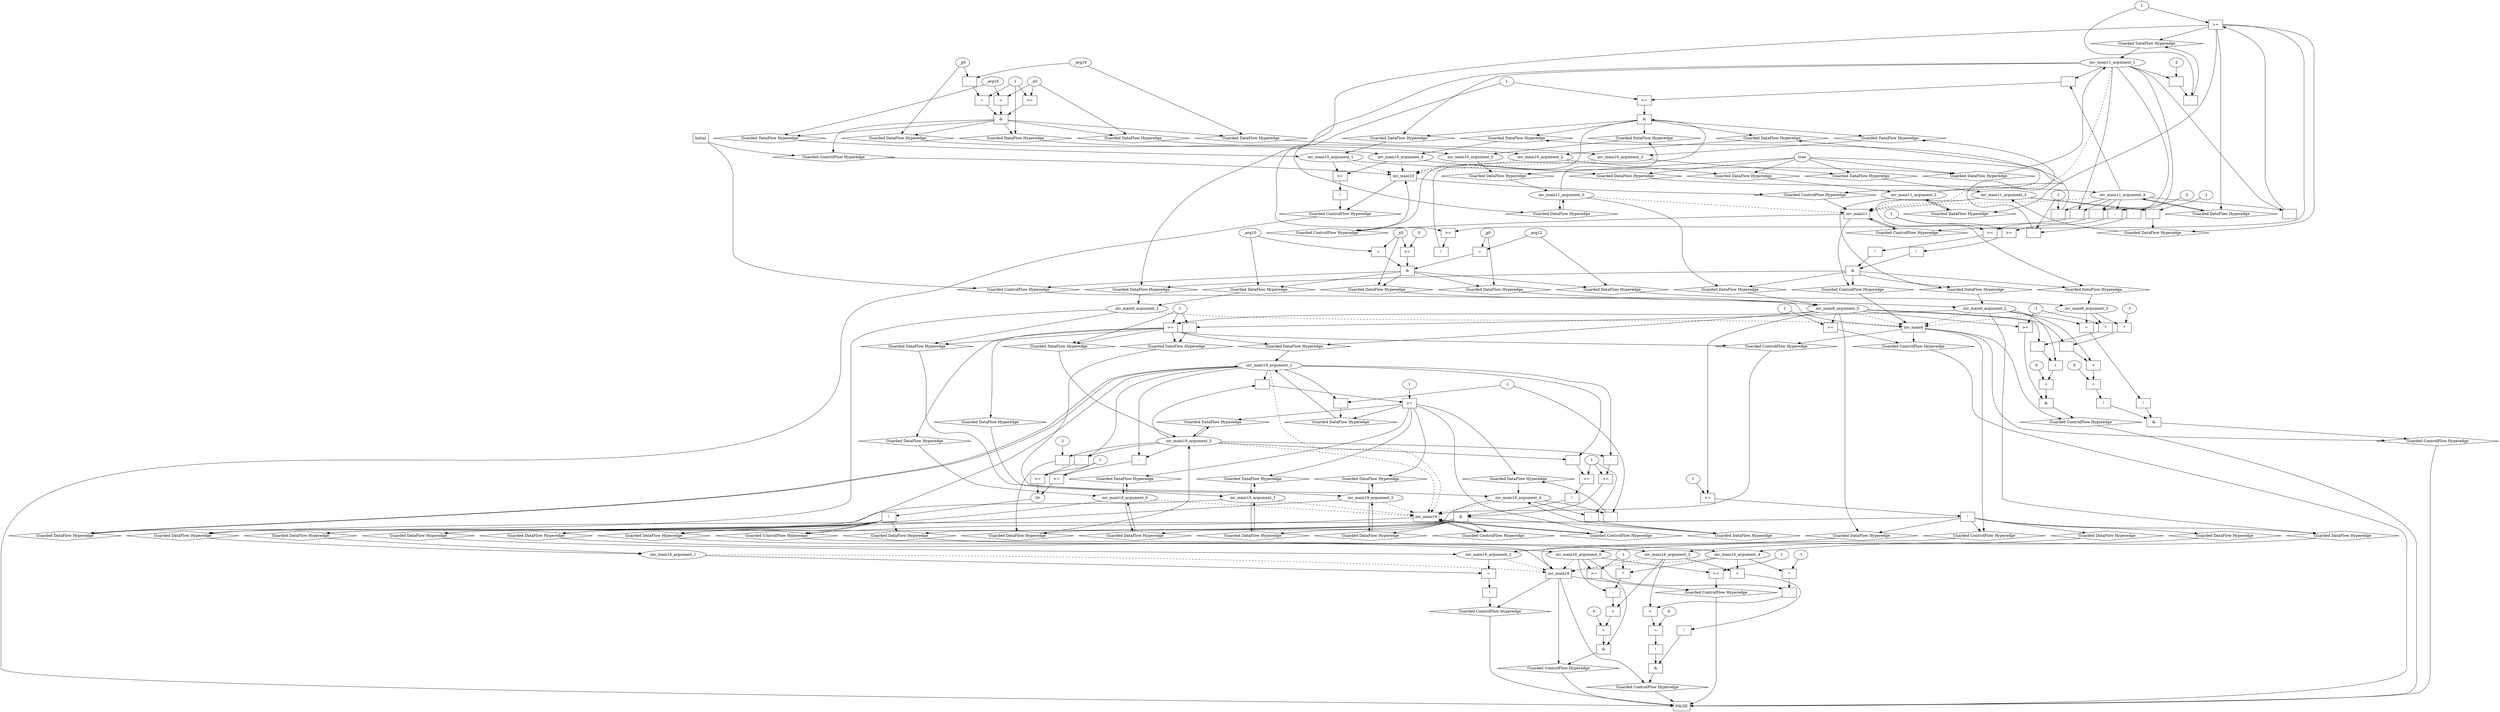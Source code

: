 digraph dag {
inv_main10 [label="inv_main10" shape="rect"];
inv_main11 [label="inv_main11" shape="rect"];
inv_main16 [label="inv_main16" shape="rect"];
inv_main19 [label="inv_main19" shape="rect"];
inv_main6 [label="inv_main6" shape="rect"];
FALSE [label="FALSE" shape="rect"];
Initial [label="Initial" shape="rect"];
ControlFowHyperEdge_0 [label="Guarded ControlFlow Hyperedge" shape="diamond"];
inv_main10 -> ControlFowHyperEdge_0[label=""]
ControlFowHyperEdge_0 -> inv_main11[label=""]
ControlFowHyperEdge_1 [label="Guarded ControlFlow Hyperedge" shape="diamond"];
inv_main11 -> ControlFowHyperEdge_1[label=""]
ControlFowHyperEdge_1 -> inv_main11[label=""]
ControlFowHyperEdge_2 [label="Guarded ControlFlow Hyperedge" shape="diamond"];
inv_main19 -> ControlFowHyperEdge_2[label=""]
ControlFowHyperEdge_2 -> inv_main19[label=""]
ControlFowHyperEdge_3 [label="Guarded ControlFlow Hyperedge" shape="diamond"];
inv_main11 -> ControlFowHyperEdge_3[label=""]
ControlFowHyperEdge_3 -> inv_main6[label=""]
ControlFowHyperEdge_4 [label="Guarded ControlFlow Hyperedge" shape="diamond"];
inv_main11 -> ControlFowHyperEdge_4[label=""]
ControlFowHyperEdge_4 -> inv_main10[label=""]
ControlFowHyperEdge_5 [label="Guarded ControlFlow Hyperedge" shape="diamond"];
inv_main6 -> ControlFowHyperEdge_5[label=""]
ControlFowHyperEdge_5 -> inv_main16[label=""]
ControlFowHyperEdge_6 [label="Guarded ControlFlow Hyperedge" shape="diamond"];
inv_main6 -> ControlFowHyperEdge_6[label=""]
ControlFowHyperEdge_6 -> inv_main19[label=""]
ControlFowHyperEdge_7 [label="Guarded ControlFlow Hyperedge" shape="diamond"];
inv_main19 -> ControlFowHyperEdge_7[label=""]
ControlFowHyperEdge_7 -> inv_main16[label=""]
ControlFowHyperEdge_8 [label="Guarded ControlFlow Hyperedge" shape="diamond"];
inv_main19 -> ControlFowHyperEdge_8[label=""]
ControlFowHyperEdge_8 -> inv_main19[label=""]
ControlFowHyperEdge_9 [label="Guarded ControlFlow Hyperedge" shape="diamond"];
Initial -> ControlFowHyperEdge_9[label=""]
ControlFowHyperEdge_9 -> inv_main6[label=""]
ControlFowHyperEdge_10 [label="Guarded ControlFlow Hyperedge" shape="diamond"];
Initial -> ControlFowHyperEdge_10[label=""]
ControlFowHyperEdge_10 -> inv_main10[label=""]
ControlFowHyperEdge_11 [label="Guarded ControlFlow Hyperedge" shape="diamond"];
inv_main10 -> ControlFowHyperEdge_11[label=""]
ControlFowHyperEdge_11 -> FALSE[label=""]
ControlFowHyperEdge_12 [label="Guarded ControlFlow Hyperedge" shape="diamond"];
inv_main6 -> ControlFowHyperEdge_12[label=""]
ControlFowHyperEdge_12 -> FALSE[label=""]
ControlFowHyperEdge_13 [label="Guarded ControlFlow Hyperedge" shape="diamond"];
inv_main6 -> ControlFowHyperEdge_13[label=""]
ControlFowHyperEdge_13 -> FALSE[label=""]
ControlFowHyperEdge_14 [label="Guarded ControlFlow Hyperedge" shape="diamond"];
inv_main6 -> ControlFowHyperEdge_14[label=""]
ControlFowHyperEdge_14 -> FALSE[label=""]
ControlFowHyperEdge_15 [label="Guarded ControlFlow Hyperedge" shape="diamond"];
inv_main16 -> ControlFowHyperEdge_15[label=""]
ControlFowHyperEdge_15 -> FALSE[label=""]
ControlFowHyperEdge_16 [label="Guarded ControlFlow Hyperedge" shape="diamond"];
inv_main16 -> ControlFowHyperEdge_16[label=""]
ControlFowHyperEdge_16 -> FALSE[label=""]
ControlFowHyperEdge_17 [label="Guarded ControlFlow Hyperedge" shape="diamond"];
inv_main16 -> ControlFowHyperEdge_17[label=""]
ControlFowHyperEdge_17 -> FALSE[label=""]
ControlFowHyperEdge_18 [label="Guarded ControlFlow Hyperedge" shape="diamond"];
inv_main16 -> ControlFowHyperEdge_18[label=""]
ControlFowHyperEdge_18 -> FALSE[label=""]
inv_main11_argument_0 [label="inv_main11_argument_0" shape="oval"];
inv_main11_argument_0 -> inv_main11[label="" style="dashed"]
inv_main11_argument_1 [label="inv_main11_argument_1" shape="oval"];
inv_main11_argument_1 -> inv_main11[label="" style="dashed"]
inv_main11_argument_2 [label="inv_main11_argument_2" shape="oval"];
inv_main11_argument_2 -> inv_main11[label="" style="dashed"]
inv_main11_argument_3 [label="inv_main11_argument_3" shape="oval"];
inv_main11_argument_3 -> inv_main11[label="" style="dashed"]
inv_main11_argument_4 [label="inv_main11_argument_4" shape="oval"];
inv_main11_argument_4 -> inv_main11[label="" style="dashed"]
inv_main10_argument_0 [label="inv_main10_argument_0" shape="oval"];
inv_main10_argument_0 -> inv_main10[label="" style="dashed"]
inv_main10_argument_1 [label="inv_main10_argument_1" shape="oval"];
inv_main10_argument_1 -> inv_main10[label="" style="dashed"]
inv_main10_argument_2 [label="inv_main10_argument_2" shape="oval"];
inv_main10_argument_2 -> inv_main10[label="" style="dashed"]
inv_main10_argument_3 [label="inv_main10_argument_3" shape="oval"];
inv_main10_argument_3 -> inv_main10[label="" style="dashed"]
inv_main10_argument_4 [label="inv_main10_argument_4" shape="oval"];
inv_main10_argument_4 -> inv_main10[label="" style="dashed"]
inv_main19_argument_0 [label="inv_main19_argument_0" shape="oval"];
inv_main19_argument_0 -> inv_main19[label="" style="dashed"]
inv_main19_argument_1 [label="inv_main19_argument_1" shape="oval"];
inv_main19_argument_1 -> inv_main19[label="" style="dashed"]
inv_main19_argument_2 [label="inv_main19_argument_2" shape="oval"];
inv_main19_argument_2 -> inv_main19[label="" style="dashed"]
inv_main19_argument_3 [label="inv_main19_argument_3" shape="oval"];
inv_main19_argument_3 -> inv_main19[label="" style="dashed"]
inv_main19_argument_4 [label="inv_main19_argument_4" shape="oval"];
inv_main19_argument_4 -> inv_main19[label="" style="dashed"]
inv_main19_argument_5 [label="inv_main19_argument_5" shape="oval"];
inv_main19_argument_5 -> inv_main19[label="" style="dashed"]
inv_main6_argument_0 [label="inv_main6_argument_0" shape="oval"];
inv_main6_argument_0 -> inv_main6[label="" style="dashed"]
inv_main6_argument_1 [label="inv_main6_argument_1" shape="oval"];
inv_main6_argument_1 -> inv_main6[label="" style="dashed"]
inv_main6_argument_2 [label="inv_main6_argument_2" shape="oval"];
inv_main6_argument_2 -> inv_main6[label="" style="dashed"]
inv_main6_argument_3 [label="inv_main6_argument_3" shape="oval"];
inv_main6_argument_3 -> inv_main6[label="" style="dashed"]
inv_main16_argument_0 [label="inv_main16_argument_0" shape="oval"];
inv_main16_argument_0 -> inv_main16[label="" style="dashed"]
inv_main16_argument_1 [label="inv_main16_argument_1" shape="oval"];
inv_main16_argument_1 -> inv_main16[label="" style="dashed"]
inv_main16_argument_2 [label="inv_main16_argument_2" shape="oval"];
inv_main16_argument_2 -> inv_main16[label="" style="dashed"]
inv_main16_argument_3 [label="inv_main16_argument_3" shape="oval"];
inv_main16_argument_3 -> inv_main16[label="" style="dashed"]
inv_main16_argument_4 [label="inv_main16_argument_4" shape="oval"];
inv_main16_argument_4 -> inv_main16[label="" style="dashed"]

xxxinv_main11___inv_main10_0xxxguard_0_node_0 [label="true"];

xxxinv_main11___inv_main10_0xxxguard_0_node_0->ControlFowHyperEdge_0 [label=""];
xxxinv_main11___inv_main11_1xxxguard_0_node_0 [label=">=" shape="rect"];
xxxinv_main11___inv_main11_1xxxguard_0_node_1 [label="-" shape="rect"];
xxxinv_main11___inv_main11_1xxxguard_0_node_1->xxxinv_main11___inv_main11_1xxxguard_0_node_0
xxxinv_main11___inv_main11_1xxxdataFlow_0_node_4->xxxinv_main11___inv_main11_1xxxguard_0_node_0
inv_main11_argument_4->xxxinv_main11___inv_main11_1xxxguard_0_node_1
inv_main11_argument_1->xxxinv_main11___inv_main11_1xxxguard_0_node_1

xxxinv_main11___inv_main11_1xxxguard_0_node_0->ControlFowHyperEdge_1 [label=""];
xxxinv_main11___inv_main11_1xxxdataFlow_0_node_0 [label="-" shape="rect"];
xxxinv_main11___inv_main11_1xxxdataFlow_0_node_1 [label="-" shape="rect"];
xxxinv_main11___inv_main11_1xxxdataFlow_0_node_3 [label="-2"];
xxxinv_main11___inv_main11_1xxxdataFlow_0_node_4 [label="1"];
xxxinv_main11___inv_main11_1xxxdataFlow_0_node_1->xxxinv_main11___inv_main11_1xxxdataFlow_0_node_0
xxxinv_main11___inv_main11_1xxxdataFlow_0_node_4->xxxinv_main11___inv_main11_1xxxdataFlow_0_node_0
inv_main11_argument_1->xxxinv_main11___inv_main11_1xxxdataFlow_0_node_1
xxxinv_main11___inv_main11_1xxxdataFlow_0_node_3->xxxinv_main11___inv_main11_1xxxdataFlow_0_node_1

xxxinv_main11___inv_main11_1xxxdataFlow_0_node_0->DataFowHyperEdge_1_inv_main11_argument_1 [label=""];
xxxinv_main11___inv_main11_1xxxdataFlow1_node_0 [label="-" shape="rect"];
xxxinv_main11___inv_main11_1xxxdataFlow1_node_2 [label="-1"];
inv_main11_argument_3->xxxinv_main11___inv_main11_1xxxdataFlow1_node_0
xxxinv_main11___inv_main11_1xxxdataFlow1_node_2->xxxinv_main11___inv_main11_1xxxdataFlow1_node_0

xxxinv_main11___inv_main11_1xxxdataFlow1_node_0->DataFowHyperEdge_1_inv_main11_argument_3 [label=""];
xxxinv_main19___inv_main19_2xxxguard_0_node_0 [label=">=" shape="rect"];
xxxinv_main19___inv_main19_2xxxguard_0_node_1 [label="-" shape="rect"];
xxxinv_main19___inv_main19_2xxxguard_0_node_4 [label="1"];
xxxinv_main19___inv_main19_2xxxguard_0_node_1->xxxinv_main19___inv_main19_2xxxguard_0_node_0
xxxinv_main19___inv_main19_2xxxguard_0_node_4->xxxinv_main19___inv_main19_2xxxguard_0_node_0
inv_main19_argument_5->xxxinv_main19___inv_main19_2xxxguard_0_node_1
inv_main19_argument_2->xxxinv_main19___inv_main19_2xxxguard_0_node_1

xxxinv_main19___inv_main19_2xxxguard_0_node_0->ControlFowHyperEdge_2 [label=""];
xxxinv_main19___inv_main19_2xxxdataFlow_0_node_0 [label="-" shape="rect"];
xxxinv_main19___inv_main19_2xxxdataFlow_0_node_2 [label="-1"];
inv_main19_argument_2->xxxinv_main19___inv_main19_2xxxdataFlow_0_node_0
xxxinv_main19___inv_main19_2xxxdataFlow_0_node_2->xxxinv_main19___inv_main19_2xxxdataFlow_0_node_0

xxxinv_main19___inv_main19_2xxxdataFlow_0_node_0->DataFowHyperEdge_2_inv_main19_argument_2 [label=""];
xxxinv_main19___inv_main19_2xxxdataFlow1_node_0 [label="-" shape="rect"];
inv_main19_argument_4->xxxinv_main19___inv_main19_2xxxdataFlow1_node_0
xxxinv_main19___inv_main19_2xxxdataFlow_0_node_2->xxxinv_main19___inv_main19_2xxxdataFlow1_node_0

xxxinv_main19___inv_main19_2xxxdataFlow1_node_0->DataFowHyperEdge_2_inv_main19_argument_4 [label=""];
xxxinv_main6___inv_main11_3xxx_and [label="&" shape="rect"];
xxxinv_main6___inv_main11_3xxxguard_0_node_0 [label="!" shape="rect"];
xxxinv_main6___inv_main11_3xxxguard_0_node_1 [label=">=" shape="rect"];
xxxinv_main6___inv_main11_3xxxguard_0_node_2 [label="-" shape="rect"];
xxxinv_main6___inv_main11_3xxxguard_0_node_5 [label="1"];
xxxinv_main6___inv_main11_3xxxguard_0_node_1->xxxinv_main6___inv_main11_3xxxguard_0_node_0
xxxinv_main6___inv_main11_3xxxguard_0_node_2->xxxinv_main6___inv_main11_3xxxguard_0_node_1
xxxinv_main6___inv_main11_3xxxguard_0_node_5->xxxinv_main6___inv_main11_3xxxguard_0_node_1
inv_main11_argument_1->xxxinv_main6___inv_main11_3xxxguard_0_node_2
inv_main11_argument_4->xxxinv_main6___inv_main11_3xxxguard_0_node_2

xxxinv_main6___inv_main11_3xxxguard_0_node_0->xxxinv_main6___inv_main11_3xxx_and [label=""];
xxxinv_main6___inv_main11_3xxxguard1_node_0 [label="!" shape="rect"];
xxxinv_main6___inv_main11_3xxxguard1_node_1 [label=">=" shape="rect"];
xxxinv_main6___inv_main11_3xxxguard1_node_2 [label="-" shape="rect"];
xxxinv_main6___inv_main11_3xxxguard1_node_1->xxxinv_main6___inv_main11_3xxxguard1_node_0
xxxinv_main6___inv_main11_3xxxguard1_node_2->xxxinv_main6___inv_main11_3xxxguard1_node_1
xxxinv_main6___inv_main11_3xxxguard_0_node_5->xxxinv_main6___inv_main11_3xxxguard1_node_1
inv_main11_argument_4->xxxinv_main6___inv_main11_3xxxguard1_node_2
inv_main11_argument_1->xxxinv_main6___inv_main11_3xxxguard1_node_2

xxxinv_main6___inv_main11_3xxxguard1_node_0->xxxinv_main6___inv_main11_3xxx_and [label=""];
xxxinv_main6___inv_main11_3xxx_and->ControlFowHyperEdge_3 [label=""];
xxxinv_main10___inv_main11_4xxx_and [label="&" shape="rect"];
xxxinv_main10___inv_main11_4xxxguard_0_node_0 [label=">=" shape="rect"];
xxxinv_main10___inv_main11_4xxxguard_0_node_1 [label="-" shape="rect"];
xxxinv_main10___inv_main11_4xxxguard_0_node_4 [label="1"];
xxxinv_main10___inv_main11_4xxxguard_0_node_1->xxxinv_main10___inv_main11_4xxxguard_0_node_0
xxxinv_main10___inv_main11_4xxxguard_0_node_4->xxxinv_main10___inv_main11_4xxxguard_0_node_0
inv_main11_argument_1->xxxinv_main10___inv_main11_4xxxguard_0_node_1
inv_main11_argument_4->xxxinv_main10___inv_main11_4xxxguard_0_node_1

xxxinv_main10___inv_main11_4xxxguard_0_node_0->xxxinv_main10___inv_main11_4xxx_and [label=""];
xxxinv_main10___inv_main11_4xxxguard1_node_0 [label="!" shape="rect"];
xxxinv_main10___inv_main11_4xxxguard1_node_1 [label=">=" shape="rect"];
xxxinv_main10___inv_main11_4xxxguard1_node_2 [label="-" shape="rect"];
xxxinv_main10___inv_main11_4xxxguard1_node_1->xxxinv_main10___inv_main11_4xxxguard1_node_0
xxxinv_main10___inv_main11_4xxxguard1_node_2->xxxinv_main10___inv_main11_4xxxguard1_node_1
xxxinv_main10___inv_main11_4xxxguard_0_node_4->xxxinv_main10___inv_main11_4xxxguard1_node_1
inv_main11_argument_4->xxxinv_main10___inv_main11_4xxxguard1_node_2
inv_main11_argument_1->xxxinv_main10___inv_main11_4xxxguard1_node_2

xxxinv_main10___inv_main11_4xxxguard1_node_0->xxxinv_main10___inv_main11_4xxx_and [label=""];
xxxinv_main10___inv_main11_4xxx_and->ControlFowHyperEdge_4 [label=""];
xxxinv_main10___inv_main11_4xxxdataFlow_0_node_0 [label="-" shape="rect"];
xxxinv_main10___inv_main11_4xxxdataFlow_0_node_1 [label="-" shape="rect"];
xxxinv_main10___inv_main11_4xxxdataFlow_0_node_3 [label="2"];
xxxinv_main10___inv_main11_4xxxdataFlow_0_node_4 [label="-1"];
xxxinv_main10___inv_main11_4xxxdataFlow_0_node_1->xxxinv_main10___inv_main11_4xxxdataFlow_0_node_0
xxxinv_main10___inv_main11_4xxxdataFlow_0_node_4->xxxinv_main10___inv_main11_4xxxdataFlow_0_node_0
inv_main11_argument_3->xxxinv_main10___inv_main11_4xxxdataFlow_0_node_1
xxxinv_main10___inv_main11_4xxxdataFlow_0_node_3->xxxinv_main10___inv_main11_4xxxdataFlow_0_node_1

xxxinv_main10___inv_main11_4xxxdataFlow_0_node_0->DataFowHyperEdge_4_inv_main10_argument_3 [label=""];
xxxinv_main10___inv_main11_4xxxdataFlow1_node_0 [label="-" shape="rect"];
inv_main11_argument_4->xxxinv_main10___inv_main11_4xxxdataFlow1_node_0
xxxinv_main10___inv_main11_4xxxdataFlow_0_node_4->xxxinv_main10___inv_main11_4xxxdataFlow1_node_0

xxxinv_main10___inv_main11_4xxxdataFlow1_node_0->DataFowHyperEdge_4_inv_main10_argument_4 [label=""];
xxxinv_main16___inv_main6_5xxxguard_0_node_0 [label="!" shape="rect"];
xxxinv_main16___inv_main6_5xxxguard_0_node_1 [label=">=" shape="rect"];
xxxinv_main16___inv_main6_5xxxguard_0_node_3 [label="1"];
xxxinv_main16___inv_main6_5xxxguard_0_node_1->xxxinv_main16___inv_main6_5xxxguard_0_node_0
inv_main6_argument_0->xxxinv_main16___inv_main6_5xxxguard_0_node_1
xxxinv_main16___inv_main6_5xxxguard_0_node_3->xxxinv_main16___inv_main6_5xxxguard_0_node_1

xxxinv_main16___inv_main6_5xxxguard_0_node_0->ControlFowHyperEdge_5 [label=""];

inv_main6_argument_0->DataFowHyperEdge_5_inv_main16_argument_2 [label=""];

inv_main6_argument_2->DataFowHyperEdge_5_inv_main16_argument_4 [label=""];
xxxinv_main19___inv_main6_6xxxguard_0_node_0 [label=">=" shape="rect"];
inv_main6_argument_0->xxxinv_main19___inv_main6_6xxxguard_0_node_0
xxxinv_main19___inv_main6_6xxxdataFlow1_node_2->xxxinv_main19___inv_main6_6xxxguard_0_node_0

xxxinv_main19___inv_main6_6xxxguard_0_node_0->ControlFowHyperEdge_6 [label=""];

inv_main6_argument_0->DataFowHyperEdge_6_inv_main19_argument_2 [label=""];
xxxinv_main19___inv_main6_6xxxdataFlow1_node_0 [label="-" shape="rect"];
xxxinv_main19___inv_main6_6xxxdataFlow1_node_2 [label="1"];
inv_main6_argument_2->xxxinv_main19___inv_main6_6xxxdataFlow1_node_0
xxxinv_main19___inv_main6_6xxxdataFlow1_node_2->xxxinv_main19___inv_main6_6xxxdataFlow1_node_0

xxxinv_main19___inv_main6_6xxxdataFlow1_node_0->DataFowHyperEdge_6_inv_main19_argument_4 [label=""];

xxxinv_main19___inv_main6_6xxxdataFlow1_node_2->DataFowHyperEdge_6_inv_main19_argument_5 [label=""];
xxxinv_main16___inv_main19_7xxxguard_0_node_0 [label="!" shape="rect"];
xxxinv_main16___inv_main19_7xxxguard_0_node_1 [label="Or"];
xxxinv_main16___inv_main19_7xxxguard_0_node_2 [label=">=" shape="rect"];
xxxinv_main16___inv_main19_7xxxguard_0_node_3 [label="-" shape="rect"];
xxxinv_main16___inv_main19_7xxxguard_0_node_6 [label="1"];
xxxinv_main16___inv_main19_7xxxguard_0_node_7 [label=">=" shape="rect"];
xxxinv_main16___inv_main19_7xxxguard_0_node_8 [label="-" shape="rect"];
xxxinv_main16___inv_main19_7xxxguard_0_node_1->xxxinv_main16___inv_main19_7xxxguard_0_node_0
xxxinv_main16___inv_main19_7xxxguard_0_node_2->xxxinv_main16___inv_main19_7xxxguard_0_node_1
xxxinv_main16___inv_main19_7xxxguard_0_node_7->xxxinv_main16___inv_main19_7xxxguard_0_node_1
xxxinv_main16___inv_main19_7xxxguard_0_node_3->xxxinv_main16___inv_main19_7xxxguard_0_node_2
xxxinv_main16___inv_main19_7xxxguard_0_node_6->xxxinv_main16___inv_main19_7xxxguard_0_node_2
inv_main19_argument_2->xxxinv_main16___inv_main19_7xxxguard_0_node_3
inv_main19_argument_5->xxxinv_main16___inv_main19_7xxxguard_0_node_3
xxxinv_main16___inv_main19_7xxxguard_0_node_8->xxxinv_main16___inv_main19_7xxxguard_0_node_7
xxxinv_main16___inv_main19_7xxxguard_0_node_6->xxxinv_main16___inv_main19_7xxxguard_0_node_7
inv_main19_argument_5->xxxinv_main16___inv_main19_7xxxguard_0_node_8
inv_main19_argument_2->xxxinv_main16___inv_main19_7xxxguard_0_node_8

xxxinv_main16___inv_main19_7xxxguard_0_node_0->ControlFowHyperEdge_7 [label=""];
xxxinv_main19___inv_main19_8xxx_and [label="&" shape="rect"];
xxxinv_main19___inv_main19_8xxxguard_0_node_0 [label=">=" shape="rect"];
xxxinv_main19___inv_main19_8xxxguard_0_node_1 [label="-" shape="rect"];
xxxinv_main19___inv_main19_8xxxguard_0_node_1->xxxinv_main19___inv_main19_8xxxguard_0_node_0
xxxinv_main19___inv_main19_8xxxdataFlow_0_node_2->xxxinv_main19___inv_main19_8xxxguard_0_node_0
inv_main19_argument_2->xxxinv_main19___inv_main19_8xxxguard_0_node_1
inv_main19_argument_5->xxxinv_main19___inv_main19_8xxxguard_0_node_1

xxxinv_main19___inv_main19_8xxxguard_0_node_0->xxxinv_main19___inv_main19_8xxx_and [label=""];
xxxinv_main19___inv_main19_8xxxguard1_node_0 [label="!" shape="rect"];
xxxinv_main19___inv_main19_8xxxguard1_node_1 [label=">=" shape="rect"];
xxxinv_main19___inv_main19_8xxxguard1_node_2 [label="-" shape="rect"];
xxxinv_main19___inv_main19_8xxxguard1_node_1->xxxinv_main19___inv_main19_8xxxguard1_node_0
xxxinv_main19___inv_main19_8xxxguard1_node_2->xxxinv_main19___inv_main19_8xxxguard1_node_1
xxxinv_main19___inv_main19_8xxxdataFlow_0_node_2->xxxinv_main19___inv_main19_8xxxguard1_node_1
inv_main19_argument_5->xxxinv_main19___inv_main19_8xxxguard1_node_2
inv_main19_argument_2->xxxinv_main19___inv_main19_8xxxguard1_node_2

xxxinv_main19___inv_main19_8xxxguard1_node_0->xxxinv_main19___inv_main19_8xxx_and [label=""];
xxxinv_main19___inv_main19_8xxx_and->ControlFowHyperEdge_8 [label=""];
xxxinv_main19___inv_main19_8xxxdataFlow_0_node_0 [label="-" shape="rect"];
xxxinv_main19___inv_main19_8xxxdataFlow_0_node_2 [label="1"];
inv_main19_argument_4->xxxinv_main19___inv_main19_8xxxdataFlow_0_node_0
xxxinv_main19___inv_main19_8xxxdataFlow_0_node_2->xxxinv_main19___inv_main19_8xxxdataFlow_0_node_0

xxxinv_main19___inv_main19_8xxxdataFlow_0_node_0->DataFowHyperEdge_8_inv_main19_argument_4 [label=""];
xxxinv_main19___inv_main19_8xxxdataFlow1_node_0 [label="-" shape="rect"];
xxxinv_main19___inv_main19_8xxxdataFlow1_node_2 [label="-1"];
inv_main19_argument_5->xxxinv_main19___inv_main19_8xxxdataFlow1_node_0
xxxinv_main19___inv_main19_8xxxdataFlow1_node_2->xxxinv_main19___inv_main19_8xxxdataFlow1_node_0

xxxinv_main19___inv_main19_8xxxdataFlow1_node_0->DataFowHyperEdge_8_inv_main19_argument_5 [label=""];
xxxinv_main6___Initial_9xxx_and [label="&" shape="rect"];
xxxinv_main6___Initial_9xxxguard_0_node_0 [label=">=" shape="rect"];
xxxinv_main6___Initial_9xxxguard_0_node_1 [label="0"];
xxxinv_main6___Initial_9xxxguard_0_node_1->xxxinv_main6___Initial_9xxxguard_0_node_0
xxxinv_main6___Initial_9xxxdataFlow_0_node_0->xxxinv_main6___Initial_9xxxguard_0_node_0

xxxinv_main6___Initial_9xxxguard_0_node_0->xxxinv_main6___Initial_9xxx_and [label=""];
xxxinv_main6___Initial_9xxxguard1_node_0 [label="=" shape="rect"];
xxxinv_main6___Initial_9xxxdataFlow1_node_0->xxxinv_main6___Initial_9xxxguard1_node_0
xxxinv_main6___Initial_9xxxdataFlow_0_node_0->xxxinv_main6___Initial_9xxxguard1_node_0

xxxinv_main6___Initial_9xxxguard1_node_0->xxxinv_main6___Initial_9xxx_and [label=""];
xxxinv_main6___Initial_9xxxguard2_node_0 [label="=" shape="rect"];
xxxinv_main6___Initial_9xxxdataFlow3_node_0->xxxinv_main6___Initial_9xxxguard2_node_0
xxxinv_main6___Initial_9xxxdataFlow2_node_0->xxxinv_main6___Initial_9xxxguard2_node_0

xxxinv_main6___Initial_9xxxguard2_node_0->xxxinv_main6___Initial_9xxx_and [label=""];
xxxinv_main6___Initial_9xxx_and->ControlFowHyperEdge_9 [label=""];
xxxinv_main6___Initial_9xxxdataFlow_0_node_0 [label="_x0"];

xxxinv_main6___Initial_9xxxdataFlow_0_node_0->DataFowHyperEdge_9_inv_main6_argument_0 [label=""];
xxxinv_main6___Initial_9xxxdataFlow1_node_0 [label="_arg10"];

xxxinv_main6___Initial_9xxxdataFlow1_node_0->DataFowHyperEdge_9_inv_main6_argument_1 [label=""];
xxxinv_main6___Initial_9xxxdataFlow2_node_0 [label="_g0"];

xxxinv_main6___Initial_9xxxdataFlow2_node_0->DataFowHyperEdge_9_inv_main6_argument_2 [label=""];
xxxinv_main6___Initial_9xxxdataFlow3_node_0 [label="_arg12"];

xxxinv_main6___Initial_9xxxdataFlow3_node_0->DataFowHyperEdge_9_inv_main6_argument_3 [label=""];
xxxinv_main10___Initial_10xxx_and [label="&" shape="rect"];
xxxinv_main10___Initial_10xxxguard_0_node_0 [label=">=" shape="rect"];
xxxinv_main10___Initial_10xxxdataFlow_0_node_0->xxxinv_main10___Initial_10xxxguard_0_node_0
xxxinv_main10___Initial_10xxxdataFlow3_node_0->xxxinv_main10___Initial_10xxxguard_0_node_0

xxxinv_main10___Initial_10xxxguard_0_node_0->xxxinv_main10___Initial_10xxx_and [label=""];
xxxinv_main10___Initial_10xxxguard1_node_0 [label="=" shape="rect"];
xxxinv_main10___Initial_10xxxguard1_node_1 [label="-" shape="rect"];
xxxinv_main10___Initial_10xxxguard1_node_1->xxxinv_main10___Initial_10xxxguard1_node_0
xxxinv_main10___Initial_10xxxdataFlow3_node_0->xxxinv_main10___Initial_10xxxguard1_node_0
xxxinv_main10___Initial_10xxxdataFlow1_node_0->xxxinv_main10___Initial_10xxxguard1_node_1
xxxinv_main10___Initial_10xxxdataFlow4_node_0->xxxinv_main10___Initial_10xxxguard1_node_1

xxxinv_main10___Initial_10xxxguard1_node_0->xxxinv_main10___Initial_10xxx_and [label=""];
xxxinv_main10___Initial_10xxxguard2_node_0 [label="=" shape="rect"];
xxxinv_main10___Initial_10xxxdataFlow2_node_0->xxxinv_main10___Initial_10xxxguard2_node_0
xxxinv_main10___Initial_10xxxdataFlow_0_node_0->xxxinv_main10___Initial_10xxxguard2_node_0

xxxinv_main10___Initial_10xxxguard2_node_0->xxxinv_main10___Initial_10xxx_and [label=""];
xxxinv_main10___Initial_10xxx_and->ControlFowHyperEdge_10 [label=""];
xxxinv_main10___Initial_10xxxdataFlow_0_node_0 [label="_x0"];

xxxinv_main10___Initial_10xxxdataFlow_0_node_0->DataFowHyperEdge_10_inv_main10_argument_0 [label=""];
xxxinv_main10___Initial_10xxxdataFlow1_node_0 [label="_g0"];

xxxinv_main10___Initial_10xxxdataFlow1_node_0->DataFowHyperEdge_10_inv_main10_argument_2 [label=""];
xxxinv_main10___Initial_10xxxdataFlow2_node_0 [label="_arg16"];

xxxinv_main10___Initial_10xxxdataFlow2_node_0->DataFowHyperEdge_10_inv_main10_argument_1 [label=""];
xxxinv_main10___Initial_10xxxdataFlow3_node_0 [label="1"];

xxxinv_main10___Initial_10xxxdataFlow3_node_0->DataFowHyperEdge_10_inv_main10_argument_4 [label=""];
xxxinv_main10___Initial_10xxxdataFlow4_node_0 [label="_arg18"];

xxxinv_main10___Initial_10xxxdataFlow4_node_0->DataFowHyperEdge_10_inv_main10_argument_3 [label=""];
xxxFALSE___inv_main10_11xxxguard_0_node_0 [label="!" shape="rect"];
xxxFALSE___inv_main10_11xxxguard_0_node_1 [label=">=" shape="rect"];
xxxFALSE___inv_main10_11xxxguard_0_node_1->xxxFALSE___inv_main10_11xxxguard_0_node_0
inv_main10_argument_1->xxxFALSE___inv_main10_11xxxguard_0_node_1
inv_main10_argument_4->xxxFALSE___inv_main10_11xxxguard_0_node_1

xxxFALSE___inv_main10_11xxxguard_0_node_0->ControlFowHyperEdge_11 [label=""];
xxxFALSE___inv_main6_12xxx_and [label="&" shape="rect"];
xxxFALSE___inv_main6_12xxxguard_0_node_0 [label="=" shape="rect"];
xxxFALSE___inv_main6_12xxxguard_0_node_1 [label="+" shape="rect"];
xxxFALSE___inv_main6_12xxxguard_0_node_3 [label="-" shape="rect"];
xxxFALSE___inv_main6_12xxxguard_0_node_4 [label="*" shape="rect"];
xxxFALSE___inv_main6_12xxxguard_0_node_5 [label="-1"];
xxxFALSE___inv_main6_12xxxguard_0_node_8 [label="0"];
xxxFALSE___inv_main6_12xxxguard_0_node_1->xxxFALSE___inv_main6_12xxxguard_0_node_0
xxxFALSE___inv_main6_12xxxguard_0_node_8->xxxFALSE___inv_main6_12xxxguard_0_node_0
inv_main6_argument_2->xxxFALSE___inv_main6_12xxxguard_0_node_1
xxxFALSE___inv_main6_12xxxguard_0_node_3->xxxFALSE___inv_main6_12xxxguard_0_node_1
xxxFALSE___inv_main6_12xxxguard_0_node_4->xxxFALSE___inv_main6_12xxxguard_0_node_3
inv_main6_argument_0->xxxFALSE___inv_main6_12xxxguard_0_node_3
xxxFALSE___inv_main6_12xxxguard_0_node_5->xxxFALSE___inv_main6_12xxxguard_0_node_4
inv_main6_argument_3->xxxFALSE___inv_main6_12xxxguard_0_node_4

xxxFALSE___inv_main6_12xxxguard_0_node_0->xxxFALSE___inv_main6_12xxx_and [label=""];
xxxFALSE___inv_main6_12xxxguard1_node_0 [label=">=" shape="rect"];
xxxFALSE___inv_main6_12xxxguard_0_node_5 [label="-1"];
xxxFALSE___inv_main6_12xxxguard_0_node_5->xxxFALSE___inv_main6_12xxxguard1_node_0
inv_main6_argument_0->xxxFALSE___inv_main6_12xxxguard1_node_0

xxxFALSE___inv_main6_12xxxguard1_node_0->xxxFALSE___inv_main6_12xxx_and [label=""];
xxxFALSE___inv_main6_12xxx_and->ControlFowHyperEdge_12 [label=""];
xxxFALSE___inv_main6_13xxxguard_0_node_0 [label=">=" shape="rect"];
xxxFALSE___inv_main6_13xxxguard_0_node_2 [label="1"];
inv_main6_argument_0->xxxFALSE___inv_main6_13xxxguard_0_node_0
xxxFALSE___inv_main6_13xxxguard_0_node_2->xxxFALSE___inv_main6_13xxxguard_0_node_0

xxxFALSE___inv_main6_13xxxguard_0_node_0->ControlFowHyperEdge_13 [label=""];
xxxFALSE___inv_main6_14xxx_and [label="&" shape="rect"];
xxxFALSE___inv_main6_14xxxguard_0_node_0 [label="!" shape="rect"];
xxxFALSE___inv_main6_14xxxguard_0_node_1 [label="=" shape="rect"];
xxxFALSE___inv_main6_14xxxguard_0_node_2 [label="+" shape="rect"];
xxxFALSE___inv_main6_14xxxguard_0_node_4 [label="-" shape="rect"];
xxxFALSE___inv_main6_14xxxguard_0_node_5 [label="*" shape="rect"];
xxxFALSE___inv_main6_14xxxguard_0_node_6 [label="-1"];
xxxFALSE___inv_main6_14xxxguard_0_node_9 [label="0"];
xxxFALSE___inv_main6_14xxxguard_0_node_1->xxxFALSE___inv_main6_14xxxguard_0_node_0
xxxFALSE___inv_main6_14xxxguard_0_node_2->xxxFALSE___inv_main6_14xxxguard_0_node_1
xxxFALSE___inv_main6_14xxxguard_0_node_9->xxxFALSE___inv_main6_14xxxguard_0_node_1
inv_main6_argument_2->xxxFALSE___inv_main6_14xxxguard_0_node_2
xxxFALSE___inv_main6_14xxxguard_0_node_4->xxxFALSE___inv_main6_14xxxguard_0_node_2
xxxFALSE___inv_main6_14xxxguard_0_node_5->xxxFALSE___inv_main6_14xxxguard_0_node_4
inv_main6_argument_0->xxxFALSE___inv_main6_14xxxguard_0_node_4
xxxFALSE___inv_main6_14xxxguard_0_node_6->xxxFALSE___inv_main6_14xxxguard_0_node_5
inv_main6_argument_3->xxxFALSE___inv_main6_14xxxguard_0_node_5

xxxFALSE___inv_main6_14xxxguard_0_node_0->xxxFALSE___inv_main6_14xxx_and [label=""];
xxxFALSE___inv_main6_14xxxguard1_node_0 [label="!" shape="rect"];
xxxFALSE___inv_main6_14xxxguard1_node_1 [label="=" shape="rect"];
xxxFALSE___inv_main6_14xxxguard1_node_1->xxxFALSE___inv_main6_14xxxguard1_node_0
inv_main6_argument_2->xxxFALSE___inv_main6_14xxxguard1_node_1
inv_main6_argument_3->xxxFALSE___inv_main6_14xxxguard1_node_1

xxxFALSE___inv_main6_14xxxguard1_node_0->xxxFALSE___inv_main6_14xxx_and [label=""];
xxxFALSE___inv_main6_14xxx_and->ControlFowHyperEdge_14 [label=""];
xxxFALSE___inv_main16_15xxx_and [label="&" shape="rect"];
xxxFALSE___inv_main16_15xxxguard_0_node_0 [label="=" shape="rect"];
xxxFALSE___inv_main16_15xxxguard_0_node_1 [label="+" shape="rect"];
xxxFALSE___inv_main16_15xxxguard_0_node_3 [label="-" shape="rect"];
xxxFALSE___inv_main16_15xxxguard_0_node_4 [label="*" shape="rect"];
xxxFALSE___inv_main16_15xxxguard_0_node_5 [label="-1"];
xxxFALSE___inv_main16_15xxxguard_0_node_8 [label="0"];
xxxFALSE___inv_main16_15xxxguard_0_node_1->xxxFALSE___inv_main16_15xxxguard_0_node_0
xxxFALSE___inv_main16_15xxxguard_0_node_8->xxxFALSE___inv_main16_15xxxguard_0_node_0
inv_main16_argument_3->xxxFALSE___inv_main16_15xxxguard_0_node_1
xxxFALSE___inv_main16_15xxxguard_0_node_3->xxxFALSE___inv_main16_15xxxguard_0_node_1
xxxFALSE___inv_main16_15xxxguard_0_node_4->xxxFALSE___inv_main16_15xxxguard_0_node_3
inv_main16_argument_0->xxxFALSE___inv_main16_15xxxguard_0_node_3
xxxFALSE___inv_main16_15xxxguard_0_node_5->xxxFALSE___inv_main16_15xxxguard_0_node_4
inv_main16_argument_4->xxxFALSE___inv_main16_15xxxguard_0_node_4

xxxFALSE___inv_main16_15xxxguard_0_node_0->xxxFALSE___inv_main16_15xxx_and [label=""];
xxxFALSE___inv_main16_15xxxguard1_node_0 [label=">=" shape="rect"];
xxxFALSE___inv_main16_15xxxguard_0_node_5 [label="-1"];
xxxFALSE___inv_main16_15xxxguard_0_node_5->xxxFALSE___inv_main16_15xxxguard1_node_0
inv_main16_argument_0->xxxFALSE___inv_main16_15xxxguard1_node_0

xxxFALSE___inv_main16_15xxxguard1_node_0->xxxFALSE___inv_main16_15xxx_and [label=""];
xxxFALSE___inv_main16_15xxx_and->ControlFowHyperEdge_15 [label=""];
xxxFALSE___inv_main16_16xxxguard_0_node_0 [label=">=" shape="rect"];
xxxFALSE___inv_main16_16xxxguard_0_node_2 [label="1"];
inv_main16_argument_0->xxxFALSE___inv_main16_16xxxguard_0_node_0
xxxFALSE___inv_main16_16xxxguard_0_node_2->xxxFALSE___inv_main16_16xxxguard_0_node_0

xxxFALSE___inv_main16_16xxxguard_0_node_0->ControlFowHyperEdge_16 [label=""];
xxxFALSE___inv_main16_17xxx_and [label="&" shape="rect"];
xxxFALSE___inv_main16_17xxxguard_0_node_0 [label="!" shape="rect"];
xxxFALSE___inv_main16_17xxxguard_0_node_1 [label="=" shape="rect"];
xxxFALSE___inv_main16_17xxxguard_0_node_2 [label="+" shape="rect"];
xxxFALSE___inv_main16_17xxxguard_0_node_4 [label="-" shape="rect"];
xxxFALSE___inv_main16_17xxxguard_0_node_5 [label="*" shape="rect"];
xxxFALSE___inv_main16_17xxxguard_0_node_6 [label="-1"];
xxxFALSE___inv_main16_17xxxguard_0_node_9 [label="0"];
xxxFALSE___inv_main16_17xxxguard_0_node_1->xxxFALSE___inv_main16_17xxxguard_0_node_0
xxxFALSE___inv_main16_17xxxguard_0_node_2->xxxFALSE___inv_main16_17xxxguard_0_node_1
xxxFALSE___inv_main16_17xxxguard_0_node_9->xxxFALSE___inv_main16_17xxxguard_0_node_1
inv_main16_argument_3->xxxFALSE___inv_main16_17xxxguard_0_node_2
xxxFALSE___inv_main16_17xxxguard_0_node_4->xxxFALSE___inv_main16_17xxxguard_0_node_2
xxxFALSE___inv_main16_17xxxguard_0_node_5->xxxFALSE___inv_main16_17xxxguard_0_node_4
inv_main16_argument_0->xxxFALSE___inv_main16_17xxxguard_0_node_4
xxxFALSE___inv_main16_17xxxguard_0_node_6->xxxFALSE___inv_main16_17xxxguard_0_node_5
inv_main16_argument_4->xxxFALSE___inv_main16_17xxxguard_0_node_5

xxxFALSE___inv_main16_17xxxguard_0_node_0->xxxFALSE___inv_main16_17xxx_and [label=""];
xxxFALSE___inv_main16_17xxxguard1_node_0 [label="!" shape="rect"];
xxxFALSE___inv_main16_17xxxguard1_node_1 [label="=" shape="rect"];
xxxFALSE___inv_main16_17xxxguard1_node_1->xxxFALSE___inv_main16_17xxxguard1_node_0
inv_main16_argument_3->xxxFALSE___inv_main16_17xxxguard1_node_1
inv_main16_argument_4->xxxFALSE___inv_main16_17xxxguard1_node_1

xxxFALSE___inv_main16_17xxxguard1_node_0->xxxFALSE___inv_main16_17xxx_and [label=""];
xxxFALSE___inv_main16_17xxx_and->ControlFowHyperEdge_17 [label=""];
xxxFALSE___inv_main16_18xxxguard_0_node_0 [label="!" shape="rect"];
xxxFALSE___inv_main16_18xxxguard_0_node_1 [label="=" shape="rect"];
xxxFALSE___inv_main16_18xxxguard_0_node_1->xxxFALSE___inv_main16_18xxxguard_0_node_0
inv_main16_argument_1->xxxFALSE___inv_main16_18xxxguard_0_node_1
inv_main16_argument_2->xxxFALSE___inv_main16_18xxxguard_0_node_1

xxxFALSE___inv_main16_18xxxguard_0_node_0->ControlFowHyperEdge_18 [label=""];
DataFowHyperEdge_0_inv_main11_argument_0 [label="Guarded DataFlow Hyperedge" shape="diamond"];
DataFowHyperEdge_0_inv_main11_argument_0 -> inv_main11_argument_0[label=""]
xxxinv_main11___inv_main10_0xxxguard_0_node_0 -> DataFowHyperEdge_0_inv_main11_argument_0[label=""]
DataFowHyperEdge_0_inv_main11_argument_1 [label="Guarded DataFlow Hyperedge" shape="diamond"];
DataFowHyperEdge_0_inv_main11_argument_1 -> inv_main11_argument_1[label=""]
xxxinv_main11___inv_main10_0xxxguard_0_node_0 -> DataFowHyperEdge_0_inv_main11_argument_1[label=""]
DataFowHyperEdge_0_inv_main11_argument_2 [label="Guarded DataFlow Hyperedge" shape="diamond"];
DataFowHyperEdge_0_inv_main11_argument_2 -> inv_main11_argument_2[label=""]
xxxinv_main11___inv_main10_0xxxguard_0_node_0 -> DataFowHyperEdge_0_inv_main11_argument_2[label=""]
DataFowHyperEdge_0_inv_main11_argument_3 [label="Guarded DataFlow Hyperedge" shape="diamond"];
DataFowHyperEdge_0_inv_main11_argument_3 -> inv_main11_argument_3[label=""]
xxxinv_main11___inv_main10_0xxxguard_0_node_0 -> DataFowHyperEdge_0_inv_main11_argument_3[label=""]
DataFowHyperEdge_0_inv_main11_argument_4 [label="Guarded DataFlow Hyperedge" shape="diamond"];
DataFowHyperEdge_0_inv_main11_argument_4 -> inv_main11_argument_4[label=""]
xxxinv_main11___inv_main10_0xxxguard_0_node_0 -> DataFowHyperEdge_0_inv_main11_argument_4[label=""]
DataFowHyperEdge_1_inv_main11_argument_0 [label="Guarded DataFlow Hyperedge" shape="diamond"];
DataFowHyperEdge_1_inv_main11_argument_0 -> inv_main11_argument_0[label=""]
xxxinv_main11___inv_main11_1xxxguard_0_node_0 -> DataFowHyperEdge_1_inv_main11_argument_0[label=""]
DataFowHyperEdge_1_inv_main11_argument_1 [label="Guarded DataFlow Hyperedge" shape="diamond"];
DataFowHyperEdge_1_inv_main11_argument_1 -> inv_main11_argument_1[label=""]
xxxinv_main11___inv_main11_1xxxguard_0_node_0 -> DataFowHyperEdge_1_inv_main11_argument_1[label=""]
DataFowHyperEdge_1_inv_main11_argument_2 [label="Guarded DataFlow Hyperedge" shape="diamond"];
DataFowHyperEdge_1_inv_main11_argument_2 -> inv_main11_argument_2[label=""]
xxxinv_main11___inv_main11_1xxxguard_0_node_0 -> DataFowHyperEdge_1_inv_main11_argument_2[label=""]
DataFowHyperEdge_1_inv_main11_argument_3 [label="Guarded DataFlow Hyperedge" shape="diamond"];
DataFowHyperEdge_1_inv_main11_argument_3 -> inv_main11_argument_3[label=""]
xxxinv_main11___inv_main11_1xxxguard_0_node_0 -> DataFowHyperEdge_1_inv_main11_argument_3[label=""]
DataFowHyperEdge_1_inv_main11_argument_4 [label="Guarded DataFlow Hyperedge" shape="diamond"];
DataFowHyperEdge_1_inv_main11_argument_4 -> inv_main11_argument_4[label=""]
xxxinv_main11___inv_main11_1xxxguard_0_node_0 -> DataFowHyperEdge_1_inv_main11_argument_4[label=""]
DataFowHyperEdge_2_inv_main19_argument_0 [label="Guarded DataFlow Hyperedge" shape="diamond"];
DataFowHyperEdge_2_inv_main19_argument_0 -> inv_main19_argument_0[label=""]
xxxinv_main19___inv_main19_2xxxguard_0_node_0 -> DataFowHyperEdge_2_inv_main19_argument_0[label=""]
DataFowHyperEdge_2_inv_main19_argument_1 [label="Guarded DataFlow Hyperedge" shape="diamond"];
DataFowHyperEdge_2_inv_main19_argument_1 -> inv_main19_argument_1[label=""]
xxxinv_main19___inv_main19_2xxxguard_0_node_0 -> DataFowHyperEdge_2_inv_main19_argument_1[label=""]
DataFowHyperEdge_2_inv_main19_argument_2 [label="Guarded DataFlow Hyperedge" shape="diamond"];
DataFowHyperEdge_2_inv_main19_argument_2 -> inv_main19_argument_2[label=""]
xxxinv_main19___inv_main19_2xxxguard_0_node_0 -> DataFowHyperEdge_2_inv_main19_argument_2[label=""]
DataFowHyperEdge_2_inv_main19_argument_3 [label="Guarded DataFlow Hyperedge" shape="diamond"];
DataFowHyperEdge_2_inv_main19_argument_3 -> inv_main19_argument_3[label=""]
xxxinv_main19___inv_main19_2xxxguard_0_node_0 -> DataFowHyperEdge_2_inv_main19_argument_3[label=""]
DataFowHyperEdge_2_inv_main19_argument_4 [label="Guarded DataFlow Hyperedge" shape="diamond"];
DataFowHyperEdge_2_inv_main19_argument_4 -> inv_main19_argument_4[label=""]
xxxinv_main19___inv_main19_2xxxguard_0_node_0 -> DataFowHyperEdge_2_inv_main19_argument_4[label=""]
DataFowHyperEdge_2_inv_main19_argument_5 [label="Guarded DataFlow Hyperedge" shape="diamond"];
DataFowHyperEdge_2_inv_main19_argument_5 -> inv_main19_argument_5[label=""]
xxxinv_main19___inv_main19_2xxxguard_0_node_0 -> DataFowHyperEdge_2_inv_main19_argument_5[label=""]
DataFowHyperEdge_3_inv_main6_argument_0 [label="Guarded DataFlow Hyperedge" shape="diamond"];
DataFowHyperEdge_3_inv_main6_argument_0 -> inv_main6_argument_0[label=""]
xxxinv_main6___inv_main11_3xxx_and -> DataFowHyperEdge_3_inv_main6_argument_0[label=""]
DataFowHyperEdge_3_inv_main6_argument_1 [label="Guarded DataFlow Hyperedge" shape="diamond"];
DataFowHyperEdge_3_inv_main6_argument_1 -> inv_main6_argument_1[label=""]
xxxinv_main6___inv_main11_3xxx_and -> DataFowHyperEdge_3_inv_main6_argument_1[label=""]
DataFowHyperEdge_3_inv_main6_argument_2 [label="Guarded DataFlow Hyperedge" shape="diamond"];
DataFowHyperEdge_3_inv_main6_argument_2 -> inv_main6_argument_2[label=""]
xxxinv_main6___inv_main11_3xxx_and -> DataFowHyperEdge_3_inv_main6_argument_2[label=""]
DataFowHyperEdge_3_inv_main6_argument_3 [label="Guarded DataFlow Hyperedge" shape="diamond"];
DataFowHyperEdge_3_inv_main6_argument_3 -> inv_main6_argument_3[label=""]
xxxinv_main6___inv_main11_3xxx_and -> DataFowHyperEdge_3_inv_main6_argument_3[label=""]
DataFowHyperEdge_4_inv_main10_argument_0 [label="Guarded DataFlow Hyperedge" shape="diamond"];
DataFowHyperEdge_4_inv_main10_argument_0 -> inv_main10_argument_0[label=""]
xxxinv_main10___inv_main11_4xxx_and -> DataFowHyperEdge_4_inv_main10_argument_0[label=""]
DataFowHyperEdge_4_inv_main10_argument_1 [label="Guarded DataFlow Hyperedge" shape="diamond"];
DataFowHyperEdge_4_inv_main10_argument_1 -> inv_main10_argument_1[label=""]
xxxinv_main10___inv_main11_4xxx_and -> DataFowHyperEdge_4_inv_main10_argument_1[label=""]
DataFowHyperEdge_4_inv_main10_argument_2 [label="Guarded DataFlow Hyperedge" shape="diamond"];
DataFowHyperEdge_4_inv_main10_argument_2 -> inv_main10_argument_2[label=""]
xxxinv_main10___inv_main11_4xxx_and -> DataFowHyperEdge_4_inv_main10_argument_2[label=""]
DataFowHyperEdge_4_inv_main10_argument_3 [label="Guarded DataFlow Hyperedge" shape="diamond"];
DataFowHyperEdge_4_inv_main10_argument_3 -> inv_main10_argument_3[label=""]
xxxinv_main10___inv_main11_4xxx_and -> DataFowHyperEdge_4_inv_main10_argument_3[label=""]
DataFowHyperEdge_4_inv_main10_argument_4 [label="Guarded DataFlow Hyperedge" shape="diamond"];
DataFowHyperEdge_4_inv_main10_argument_4 -> inv_main10_argument_4[label=""]
xxxinv_main10___inv_main11_4xxx_and -> DataFowHyperEdge_4_inv_main10_argument_4[label=""]
DataFowHyperEdge_5_inv_main16_argument_0 [label="Guarded DataFlow Hyperedge" shape="diamond"];
DataFowHyperEdge_5_inv_main16_argument_0 -> inv_main16_argument_0[label=""]
xxxinv_main16___inv_main6_5xxxguard_0_node_0 -> DataFowHyperEdge_5_inv_main16_argument_0[label=""]
DataFowHyperEdge_5_inv_main16_argument_1 [label="Guarded DataFlow Hyperedge" shape="diamond"];
DataFowHyperEdge_5_inv_main16_argument_1 -> inv_main16_argument_1[label=""]
xxxinv_main16___inv_main6_5xxxguard_0_node_0 -> DataFowHyperEdge_5_inv_main16_argument_1[label=""]
DataFowHyperEdge_5_inv_main16_argument_2 [label="Guarded DataFlow Hyperedge" shape="diamond"];
DataFowHyperEdge_5_inv_main16_argument_2 -> inv_main16_argument_2[label=""]
xxxinv_main16___inv_main6_5xxxguard_0_node_0 -> DataFowHyperEdge_5_inv_main16_argument_2[label=""]
DataFowHyperEdge_5_inv_main16_argument_3 [label="Guarded DataFlow Hyperedge" shape="diamond"];
DataFowHyperEdge_5_inv_main16_argument_3 -> inv_main16_argument_3[label=""]
xxxinv_main16___inv_main6_5xxxguard_0_node_0 -> DataFowHyperEdge_5_inv_main16_argument_3[label=""]
DataFowHyperEdge_5_inv_main16_argument_4 [label="Guarded DataFlow Hyperedge" shape="diamond"];
DataFowHyperEdge_5_inv_main16_argument_4 -> inv_main16_argument_4[label=""]
xxxinv_main16___inv_main6_5xxxguard_0_node_0 -> DataFowHyperEdge_5_inv_main16_argument_4[label=""]
DataFowHyperEdge_6_inv_main19_argument_0 [label="Guarded DataFlow Hyperedge" shape="diamond"];
DataFowHyperEdge_6_inv_main19_argument_0 -> inv_main19_argument_0[label=""]
xxxinv_main19___inv_main6_6xxxguard_0_node_0 -> DataFowHyperEdge_6_inv_main19_argument_0[label=""]
DataFowHyperEdge_6_inv_main19_argument_1 [label="Guarded DataFlow Hyperedge" shape="diamond"];
DataFowHyperEdge_6_inv_main19_argument_1 -> inv_main19_argument_1[label=""]
xxxinv_main19___inv_main6_6xxxguard_0_node_0 -> DataFowHyperEdge_6_inv_main19_argument_1[label=""]
DataFowHyperEdge_6_inv_main19_argument_2 [label="Guarded DataFlow Hyperedge" shape="diamond"];
DataFowHyperEdge_6_inv_main19_argument_2 -> inv_main19_argument_2[label=""]
xxxinv_main19___inv_main6_6xxxguard_0_node_0 -> DataFowHyperEdge_6_inv_main19_argument_2[label=""]
DataFowHyperEdge_6_inv_main19_argument_3 [label="Guarded DataFlow Hyperedge" shape="diamond"];
DataFowHyperEdge_6_inv_main19_argument_3 -> inv_main19_argument_3[label=""]
xxxinv_main19___inv_main6_6xxxguard_0_node_0 -> DataFowHyperEdge_6_inv_main19_argument_3[label=""]
DataFowHyperEdge_6_inv_main19_argument_4 [label="Guarded DataFlow Hyperedge" shape="diamond"];
DataFowHyperEdge_6_inv_main19_argument_4 -> inv_main19_argument_4[label=""]
xxxinv_main19___inv_main6_6xxxguard_0_node_0 -> DataFowHyperEdge_6_inv_main19_argument_4[label=""]
DataFowHyperEdge_6_inv_main19_argument_5 [label="Guarded DataFlow Hyperedge" shape="diamond"];
DataFowHyperEdge_6_inv_main19_argument_5 -> inv_main19_argument_5[label=""]
xxxinv_main19___inv_main6_6xxxguard_0_node_0 -> DataFowHyperEdge_6_inv_main19_argument_5[label=""]
DataFowHyperEdge_7_inv_main16_argument_0 [label="Guarded DataFlow Hyperedge" shape="diamond"];
DataFowHyperEdge_7_inv_main16_argument_0 -> inv_main16_argument_0[label=""]
xxxinv_main16___inv_main19_7xxxguard_0_node_0 -> DataFowHyperEdge_7_inv_main16_argument_0[label=""]
DataFowHyperEdge_7_inv_main16_argument_1 [label="Guarded DataFlow Hyperedge" shape="diamond"];
DataFowHyperEdge_7_inv_main16_argument_1 -> inv_main16_argument_1[label=""]
xxxinv_main16___inv_main19_7xxxguard_0_node_0 -> DataFowHyperEdge_7_inv_main16_argument_1[label=""]
DataFowHyperEdge_7_inv_main16_argument_2 [label="Guarded DataFlow Hyperedge" shape="diamond"];
DataFowHyperEdge_7_inv_main16_argument_2 -> inv_main16_argument_2[label=""]
xxxinv_main16___inv_main19_7xxxguard_0_node_0 -> DataFowHyperEdge_7_inv_main16_argument_2[label=""]
DataFowHyperEdge_7_inv_main16_argument_3 [label="Guarded DataFlow Hyperedge" shape="diamond"];
DataFowHyperEdge_7_inv_main16_argument_3 -> inv_main16_argument_3[label=""]
xxxinv_main16___inv_main19_7xxxguard_0_node_0 -> DataFowHyperEdge_7_inv_main16_argument_3[label=""]
DataFowHyperEdge_7_inv_main16_argument_4 [label="Guarded DataFlow Hyperedge" shape="diamond"];
DataFowHyperEdge_7_inv_main16_argument_4 -> inv_main16_argument_4[label=""]
xxxinv_main16___inv_main19_7xxxguard_0_node_0 -> DataFowHyperEdge_7_inv_main16_argument_4[label=""]
DataFowHyperEdge_8_inv_main19_argument_0 [label="Guarded DataFlow Hyperedge" shape="diamond"];
DataFowHyperEdge_8_inv_main19_argument_0 -> inv_main19_argument_0[label=""]
xxxinv_main19___inv_main19_8xxx_and -> DataFowHyperEdge_8_inv_main19_argument_0[label=""]
DataFowHyperEdge_8_inv_main19_argument_1 [label="Guarded DataFlow Hyperedge" shape="diamond"];
DataFowHyperEdge_8_inv_main19_argument_1 -> inv_main19_argument_1[label=""]
xxxinv_main19___inv_main19_8xxx_and -> DataFowHyperEdge_8_inv_main19_argument_1[label=""]
DataFowHyperEdge_8_inv_main19_argument_2 [label="Guarded DataFlow Hyperedge" shape="diamond"];
DataFowHyperEdge_8_inv_main19_argument_2 -> inv_main19_argument_2[label=""]
xxxinv_main19___inv_main19_8xxx_and -> DataFowHyperEdge_8_inv_main19_argument_2[label=""]
DataFowHyperEdge_8_inv_main19_argument_3 [label="Guarded DataFlow Hyperedge" shape="diamond"];
DataFowHyperEdge_8_inv_main19_argument_3 -> inv_main19_argument_3[label=""]
xxxinv_main19___inv_main19_8xxx_and -> DataFowHyperEdge_8_inv_main19_argument_3[label=""]
DataFowHyperEdge_8_inv_main19_argument_4 [label="Guarded DataFlow Hyperedge" shape="diamond"];
DataFowHyperEdge_8_inv_main19_argument_4 -> inv_main19_argument_4[label=""]
xxxinv_main19___inv_main19_8xxx_and -> DataFowHyperEdge_8_inv_main19_argument_4[label=""]
DataFowHyperEdge_8_inv_main19_argument_5 [label="Guarded DataFlow Hyperedge" shape="diamond"];
DataFowHyperEdge_8_inv_main19_argument_5 -> inv_main19_argument_5[label=""]
xxxinv_main19___inv_main19_8xxx_and -> DataFowHyperEdge_8_inv_main19_argument_5[label=""]
DataFowHyperEdge_9_inv_main6_argument_0 [label="Guarded DataFlow Hyperedge" shape="diamond"];
DataFowHyperEdge_9_inv_main6_argument_0 -> inv_main6_argument_0[label=""]
xxxinv_main6___Initial_9xxx_and -> DataFowHyperEdge_9_inv_main6_argument_0[label=""]
DataFowHyperEdge_9_inv_main6_argument_1 [label="Guarded DataFlow Hyperedge" shape="diamond"];
DataFowHyperEdge_9_inv_main6_argument_1 -> inv_main6_argument_1[label=""]
xxxinv_main6___Initial_9xxx_and -> DataFowHyperEdge_9_inv_main6_argument_1[label=""]
DataFowHyperEdge_9_inv_main6_argument_2 [label="Guarded DataFlow Hyperedge" shape="diamond"];
DataFowHyperEdge_9_inv_main6_argument_2 -> inv_main6_argument_2[label=""]
xxxinv_main6___Initial_9xxx_and -> DataFowHyperEdge_9_inv_main6_argument_2[label=""]
DataFowHyperEdge_9_inv_main6_argument_3 [label="Guarded DataFlow Hyperedge" shape="diamond"];
DataFowHyperEdge_9_inv_main6_argument_3 -> inv_main6_argument_3[label=""]
xxxinv_main6___Initial_9xxx_and -> DataFowHyperEdge_9_inv_main6_argument_3[label=""]
DataFowHyperEdge_10_inv_main10_argument_0 [label="Guarded DataFlow Hyperedge" shape="diamond"];
DataFowHyperEdge_10_inv_main10_argument_0 -> inv_main10_argument_0[label=""]
xxxinv_main10___Initial_10xxx_and -> DataFowHyperEdge_10_inv_main10_argument_0[label=""]
DataFowHyperEdge_10_inv_main10_argument_1 [label="Guarded DataFlow Hyperedge" shape="diamond"];
DataFowHyperEdge_10_inv_main10_argument_1 -> inv_main10_argument_1[label=""]
xxxinv_main10___Initial_10xxx_and -> DataFowHyperEdge_10_inv_main10_argument_1[label=""]
DataFowHyperEdge_10_inv_main10_argument_2 [label="Guarded DataFlow Hyperedge" shape="diamond"];
DataFowHyperEdge_10_inv_main10_argument_2 -> inv_main10_argument_2[label=""]
xxxinv_main10___Initial_10xxx_and -> DataFowHyperEdge_10_inv_main10_argument_2[label=""]
DataFowHyperEdge_10_inv_main10_argument_3 [label="Guarded DataFlow Hyperedge" shape="diamond"];
DataFowHyperEdge_10_inv_main10_argument_3 -> inv_main10_argument_3[label=""]
xxxinv_main10___Initial_10xxx_and -> DataFowHyperEdge_10_inv_main10_argument_3[label=""]
DataFowHyperEdge_10_inv_main10_argument_4 [label="Guarded DataFlow Hyperedge" shape="diamond"];
DataFowHyperEdge_10_inv_main10_argument_4 -> inv_main10_argument_4[label=""]
xxxinv_main10___Initial_10xxx_and -> DataFowHyperEdge_10_inv_main10_argument_4[label=""]
inv_main10_argument_3 -> DataFowHyperEdge_0_inv_main11_argument_3[label=""]
inv_main10_argument_2 -> DataFowHyperEdge_0_inv_main11_argument_2[label=""]
inv_main10_argument_4 -> DataFowHyperEdge_0_inv_main11_argument_4[label=""]
inv_main10_argument_1 -> DataFowHyperEdge_0_inv_main11_argument_1[label=""]
inv_main10_argument_0 -> DataFowHyperEdge_0_inv_main11_argument_0[label=""]
inv_main11_argument_0 -> DataFowHyperEdge_1_inv_main11_argument_0[label=""]
inv_main11_argument_2 -> DataFowHyperEdge_1_inv_main11_argument_2[label=""]
inv_main11_argument_4 -> DataFowHyperEdge_1_inv_main11_argument_4[label=""]
inv_main19_argument_0 -> DataFowHyperEdge_2_inv_main19_argument_0[label=""]
inv_main19_argument_1 -> DataFowHyperEdge_2_inv_main19_argument_1[label=""]
inv_main19_argument_3 -> DataFowHyperEdge_2_inv_main19_argument_3[label=""]
inv_main19_argument_5 -> DataFowHyperEdge_2_inv_main19_argument_5[label=""]
inv_main11_argument_0 -> DataFowHyperEdge_3_inv_main6_argument_0[label=""]
inv_main11_argument_1 -> DataFowHyperEdge_3_inv_main6_argument_1[label=""]
inv_main11_argument_2 -> DataFowHyperEdge_3_inv_main6_argument_2[label=""]
inv_main11_argument_3 -> DataFowHyperEdge_3_inv_main6_argument_3[label=""]
inv_main11_argument_0 -> DataFowHyperEdge_4_inv_main10_argument_0[label=""]
inv_main11_argument_1 -> DataFowHyperEdge_4_inv_main10_argument_1[label=""]
inv_main11_argument_2 -> DataFowHyperEdge_4_inv_main10_argument_2[label=""]
inv_main6_argument_1 -> DataFowHyperEdge_5_inv_main16_argument_1[label=""]
inv_main6_argument_1 -> DataFowHyperEdge_6_inv_main19_argument_1[label=""]
inv_main19_argument_0 -> DataFowHyperEdge_7_inv_main16_argument_0[label=""]
inv_main19_argument_4 -> DataFowHyperEdge_7_inv_main16_argument_4[label=""]
inv_main19_argument_2 -> DataFowHyperEdge_7_inv_main16_argument_2[label=""]
inv_main19_argument_3 -> DataFowHyperEdge_7_inv_main16_argument_3[label=""]
inv_main19_argument_1 -> DataFowHyperEdge_7_inv_main16_argument_1[label=""]
inv_main19_argument_0 -> DataFowHyperEdge_8_inv_main19_argument_0[label=""]
inv_main19_argument_1 -> DataFowHyperEdge_8_inv_main19_argument_1[label=""]
inv_main19_argument_2 -> DataFowHyperEdge_8_inv_main19_argument_2[label=""]
inv_main19_argument_3 -> DataFowHyperEdge_8_inv_main19_argument_3[label=""]
}
